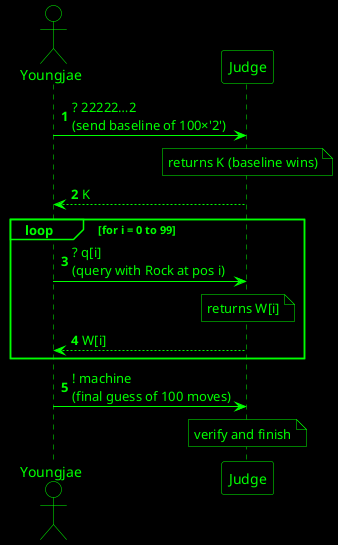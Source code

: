 @startuml TD
skinparam backgroundColor black
skinparam ActorBorderColor #00FF00
skinparam ActorBackgroundColor black
skinparam ActorFontColor #00FF00
skinparam ParticipantBorderColor #00FF00
skinparam ParticipantFontColor #00FF00
skinparam ParticipantBackgroundColor black
skinparam SequenceArrowColor #00FF00
skinparam SequenceLifeLineBorderColor #00FF00
skinparam SequenceLifeLineBackgroundColor black
skinparam NoteBorderColor #00FF00
skinparam NoteBackgroundColor black
skinparam NoteFontColor #00FF00
skinparam CardBorderColor #00FF00
skinparam SequenceGroupBorderColor #00FF00
skinparam SequenceGroupBackgroundColor black
skinparam SequenceGroupFontColor #00FF00
skinparam SequenceGroupHeaderFontColor #00FF00
skinparam SequenceStereotypeFontColor #00FF00
skinparam SequenceTitleFontColor #00FF00
skinparam DefaultFontColor #00FF00
skinparam DefaultFontName 'Liga SFMono Nerd Font'

autonumber
actor Youngjae
participant Judge

Youngjae -> Judge : ? 22222…2    \n(send baseline of 100×'2')
note over Judge : returns K (baseline wins)
Judge --> Youngjae : K

loop for i = 0 to 99
    Youngjae -> Judge : ? q[i]       \n(query with Rock at pos i)
    note over Judge : returns W[i]
    Judge --> Youngjae : W[i]
end

Youngjae -> Judge : ! machine        \n(final guess of 100 moves)
note over Judge : verify and finish

@enduml